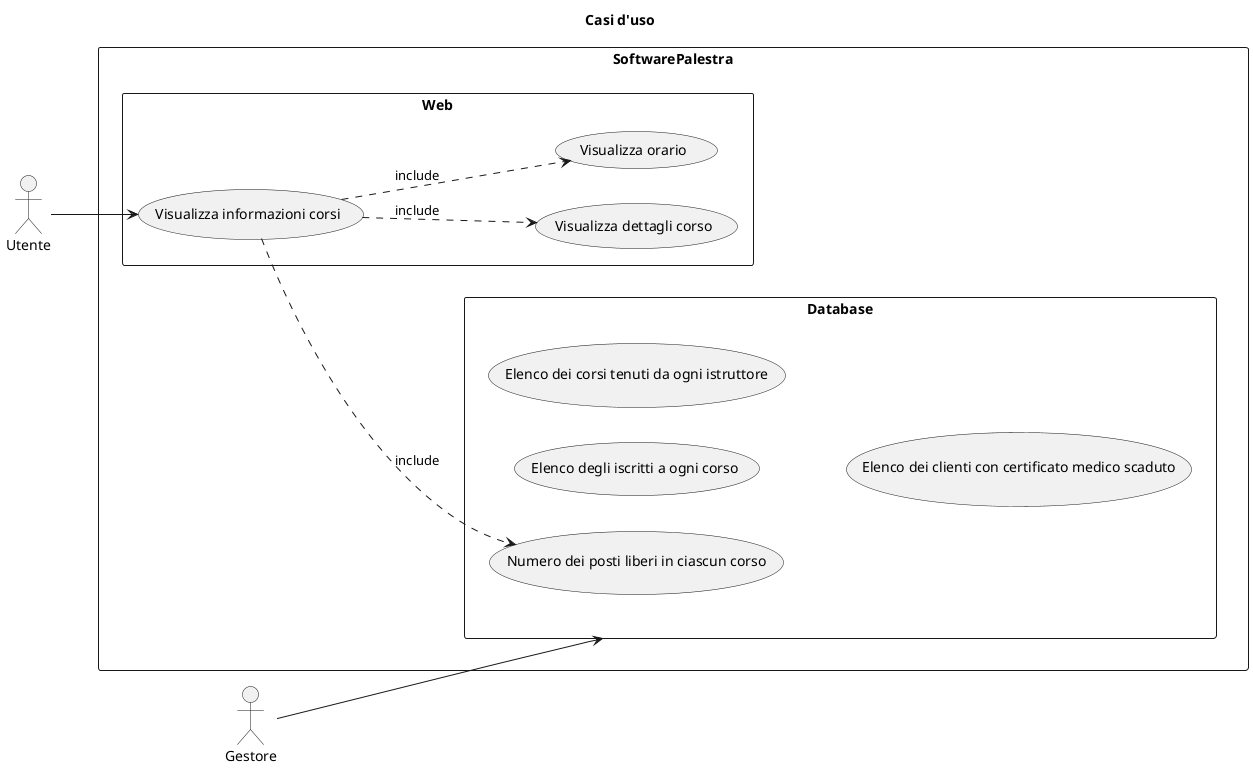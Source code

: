 @startuml
left to right direction

title Casi d'uso

actor Gestore
actor Utente

rectangle SoftwarePalestra {
 rectangle Database {
  usecase (Elenco degli iscritti a ogni corso) as p1
  usecase (Numero dei posti liberi in ciascun corso) as p2
  usecase (Elenco dei corsi tenuti da ogni istruttore) as p3
  usecase (Elenco dei clienti con certificato medico scaduto) as p4
 }

 rectangle Web {
  usecase (Visualizza informazioni corsi) as w1
  usecase (Visualizza dettagli corso) as w2
  usecase (Visualizza orario) as w3
 }
}

Gestore --> Database
Utente --> w1

w1 ..> w2 : include
w1 ..> w3 : include
w1 ..> p2 : include
@enduml
